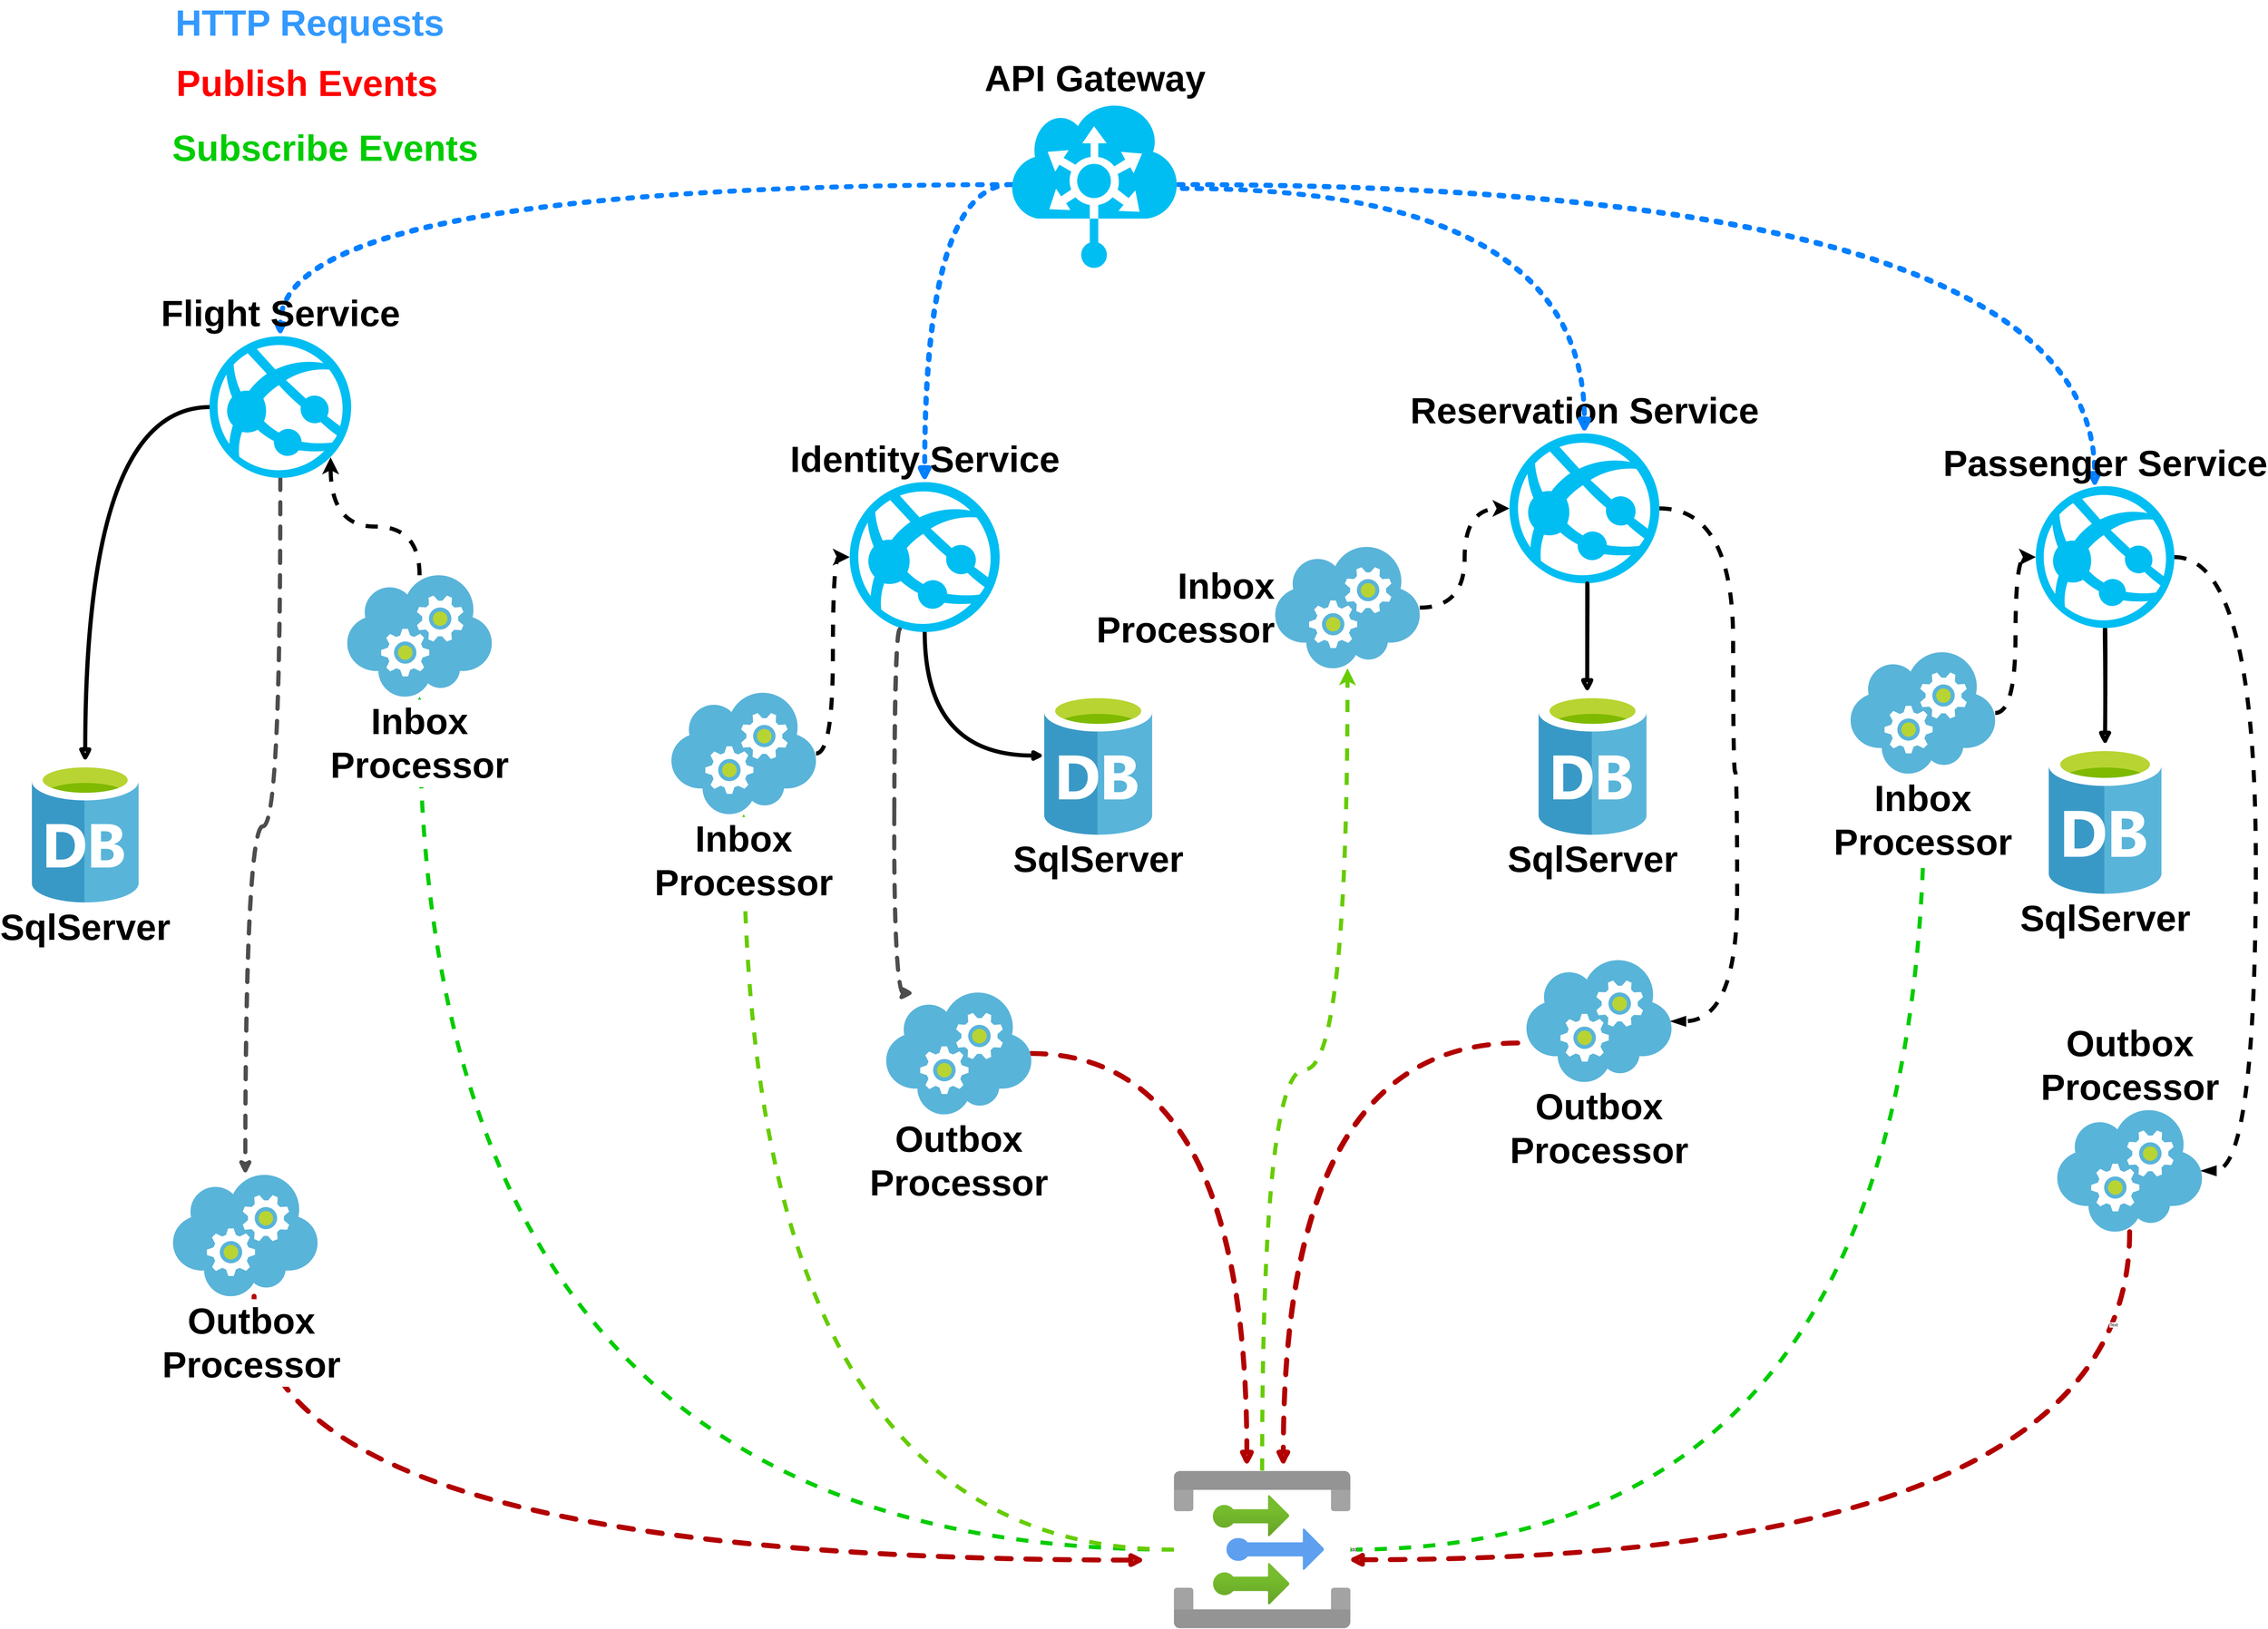 <mxfile version="16.5.1" type="device"><diagram id="C5RBs43oDa-KdzZeNtuy" name="Page-1"><mxGraphModel dx="14328" dy="9819" grid="1" gridSize="10" guides="1" tooltips="1" connect="1" arrows="1" fold="1" page="1" pageScale="1" pageWidth="827" pageHeight="1169" math="0" shadow="0"><root><mxCell id="WIyWlLk6GJQsqaUBKTNV-0"/><mxCell id="WIyWlLk6GJQsqaUBKTNV-1" parent="WIyWlLk6GJQsqaUBKTNV-0"/><mxCell id="1nXeK0NOERAo-Z2QP5AE-45" style="edgeStyle=orthogonalEdgeStyle;curved=1;rounded=0;sketch=1;orthogonalLoop=1;jettySize=auto;html=1;dashed=1;dashPattern=1 2;endArrow=block;endFill=0;strokeWidth=12;fontSize=70;fontColor=#007FFF;strokeColor=#007FFF;endSize=10;startSize=10;" parent="WIyWlLk6GJQsqaUBKTNV-1" source="xTOUjBybcAJwW80H2Uie-4" target="xTOUjBybcAJwW80H2Uie-52" edge="1"><mxGeometry relative="1" as="geometry"/></mxCell><mxCell id="1nXeK0NOERAo-Z2QP5AE-46" style="edgeStyle=orthogonalEdgeStyle;curved=1;rounded=0;sketch=1;orthogonalLoop=1;jettySize=auto;html=1;dashed=1;dashPattern=1 2;endArrow=block;endFill=0;strokeWidth=12;fontSize=70;fontColor=#007FFF;strokeColor=#007FFF;" parent="WIyWlLk6GJQsqaUBKTNV-1" source="xTOUjBybcAJwW80H2Uie-4" target="xTOUjBybcAJwW80H2Uie-69" edge="1"><mxGeometry relative="1" as="geometry"/></mxCell><mxCell id="1nXeK0NOERAo-Z2QP5AE-47" style="edgeStyle=orthogonalEdgeStyle;curved=1;rounded=0;sketch=1;orthogonalLoop=1;jettySize=auto;html=1;entryX=0.425;entryY=0.012;entryDx=0;entryDy=0;entryPerimeter=0;dashed=1;dashPattern=1 2;endArrow=block;endFill=0;strokeWidth=12;fontSize=70;fontColor=#007FFF;strokeColor=#007FFF;endSize=10;startSize=10;" parent="WIyWlLk6GJQsqaUBKTNV-1" source="xTOUjBybcAJwW80H2Uie-4" target="xTOUjBybcAJwW80H2Uie-15" edge="1"><mxGeometry relative="1" as="geometry"/></mxCell><mxCell id="xTOUjBybcAJwW80H2Uie-4" value="&lt;font style=&quot;font-size: 90px&quot;&gt;API Gateway&lt;/font&gt;" style="verticalLabelPosition=top;html=1;verticalAlign=bottom;align=center;strokeColor=none;fillColor=#00BEF2;shape=mxgraph.azure.biztalk_services;labelPosition=center;fontSize=25;fontStyle=1" parent="WIyWlLk6GJQsqaUBKTNV-1" vertex="1"><mxGeometry x="-120.65" y="-710" width="411.3" height="411.3" as="geometry"/></mxCell><mxCell id="xTOUjBybcAJwW80H2Uie-9" value="&lt;font style=&quot;font-size: 90px&quot;&gt;SqlServer&lt;/font&gt;" style="aspect=fixed;html=1;points=[];align=center;image;fontSize=50;image=img/lib/mscae/Database_General.svg;labelPosition=center;verticalLabelPosition=bottom;verticalAlign=top;fontStyle=1" parent="WIyWlLk6GJQsqaUBKTNV-1" vertex="1"><mxGeometry x="2438.9" y="880.0" width="278.2" height="366.07" as="geometry"/></mxCell><mxCell id="1nXeK0NOERAo-Z2QP5AE-18" style="edgeStyle=orthogonalEdgeStyle;curved=1;rounded=0;sketch=1;orthogonalLoop=1;jettySize=auto;html=1;endArrow=block;endFill=0;strokeColor=#000000;strokeWidth=10;endSize=10;startSize=10;" parent="WIyWlLk6GJQsqaUBKTNV-1" source="xTOUjBybcAJwW80H2Uie-15" target="xTOUjBybcAJwW80H2Uie-9" edge="1"><mxGeometry relative="1" as="geometry"/></mxCell><mxCell id="TbKGnSeiGHl6b7y3ZnJX-19" style="edgeStyle=orthogonalEdgeStyle;curved=1;rounded=0;orthogonalLoop=1;jettySize=auto;html=1;dashed=1;fontSize=50;startArrow=none;startFill=0;endArrow=blockThin;endFill=1;strokeWidth=10;endSize=10;startSize=10;" parent="WIyWlLk6GJQsqaUBKTNV-1" source="xTOUjBybcAJwW80H2Uie-15" target="xTOUjBybcAJwW80H2Uie-18" edge="1"><mxGeometry relative="1" as="geometry"><Array as="points"><mxPoint x="2950" y="415"/><mxPoint x="2950" y="1930"/></Array></mxGeometry></mxCell><mxCell id="xTOUjBybcAJwW80H2Uie-15" value="&lt;font&gt;&lt;font style=&quot;font-size: 90px&quot;&gt;Passenger Service&lt;/font&gt;&lt;br style=&quot;font-size: 60px&quot;&gt;&lt;/font&gt;" style="verticalLabelPosition=top;html=1;verticalAlign=bottom;align=center;strokeColor=none;fillColor=#00BEF2;shape=mxgraph.azure.azure_website;pointerEvents=1;fontSize=60;fontStyle=1;labelPosition=center;" parent="WIyWlLk6GJQsqaUBKTNV-1" vertex="1"><mxGeometry x="2407" y="240" width="342" height="350.2" as="geometry"/></mxCell><mxCell id="xTOUjBybcAJwW80H2Uie-47" value="SqlServer" style="aspect=fixed;html=1;points=[];align=center;image;fontSize=90;image=img/lib/mscae/Database_General.svg;labelPosition=center;verticalLabelPosition=bottom;verticalAlign=top;fontStyle=1" parent="WIyWlLk6GJQsqaUBKTNV-1" vertex="1"><mxGeometry x="-40" y="750" width="266.35" height="350.48" as="geometry"/></mxCell><mxCell id="1nXeK0NOERAo-Z2QP5AE-16" style="edgeStyle=orthogonalEdgeStyle;curved=1;rounded=0;sketch=1;orthogonalLoop=1;jettySize=auto;html=1;endArrow=block;endFill=0;strokeColor=#000000;strokeWidth=10;" parent="WIyWlLk6GJQsqaUBKTNV-1" source="xTOUjBybcAJwW80H2Uie-52" target="xTOUjBybcAJwW80H2Uie-47" edge="1"><mxGeometry relative="1" as="geometry"><Array as="points"><mxPoint x="100" y="905"/><mxPoint x="263" y="905"/></Array></mxGeometry></mxCell><mxCell id="xTOUjBybcAJwW80H2Uie-52" value="&lt;b&gt;&lt;font&gt;&lt;font style=&quot;font-size: 90px&quot;&gt;Identity Service&lt;/font&gt;&lt;br style=&quot;font-size: 60px&quot;&gt;&lt;/font&gt;&lt;/b&gt;" style="verticalLabelPosition=top;html=1;verticalAlign=bottom;align=center;strokeColor=none;fillColor=#00BEF2;shape=mxgraph.azure.azure_website;pointerEvents=1;fontSize=60;labelPosition=center;" parent="WIyWlLk6GJQsqaUBKTNV-1" vertex="1"><mxGeometry x="-520" y="230.1" width="370" height="370" as="geometry"/></mxCell><mxCell id="xTOUjBybcAJwW80H2Uie-64" value="&lt;font style=&quot;font-size: 90px&quot;&gt;SqlServer&lt;/font&gt;" style="aspect=fixed;html=1;points=[];align=center;image;fontSize=18;image=img/lib/mscae/Database_General.svg;labelPosition=center;verticalLabelPosition=bottom;verticalAlign=top;fontStyle=1" parent="WIyWlLk6GJQsqaUBKTNV-1" vertex="1"><mxGeometry x="-2538.4" y="921.0" width="263.4" height="346.59" as="geometry"/></mxCell><mxCell id="1nXeK0NOERAo-Z2QP5AE-14" style="edgeStyle=orthogonalEdgeStyle;curved=1;rounded=0;sketch=1;orthogonalLoop=1;jettySize=auto;html=1;endArrow=block;endFill=0;strokeColor=#000000;strokeWidth=10;endSize=10;startSize=10;" parent="WIyWlLk6GJQsqaUBKTNV-1" source="xTOUjBybcAJwW80H2Uie-69" target="xTOUjBybcAJwW80H2Uie-64" edge="1"><mxGeometry relative="1" as="geometry"/></mxCell><mxCell id="1nXeK0NOERAo-Z2QP5AE-66" style="edgeStyle=orthogonalEdgeStyle;curved=1;sketch=1;orthogonalLoop=1;jettySize=auto;html=1;dashed=1;startArrow=none;startFill=0;endArrow=classic;endFill=1;strokeColor=#4D4D4D;strokeWidth=10;fontSize=50;fontColor=#333333;endSize=10;startSize=10;" parent="WIyWlLk6GJQsqaUBKTNV-1" source="xTOUjBybcAJwW80H2Uie-69" target="xTOUjBybcAJwW80H2Uie-72" edge="1"><mxGeometry relative="1" as="geometry"/></mxCell><mxCell id="1nXeK0NOERAo-Z2QP5AE-34" style="edgeStyle=orthogonalEdgeStyle;curved=1;rounded=0;sketch=1;orthogonalLoop=1;jettySize=auto;html=1;entryX=-0.002;entryY=0.502;entryDx=0;entryDy=0;entryPerimeter=0;endArrow=block;endFill=0;strokeColor=#B20000;strokeWidth=12;fillColor=#e51400;dashed=1;endSize=10;startSize=10;" parent="WIyWlLk6GJQsqaUBKTNV-1" source="xTOUjBybcAJwW80H2Uie-72" edge="1"><mxGeometry relative="1" as="geometry"><Array as="points"><mxPoint x="-1990" y="2891"/></Array><mxPoint x="209.0" y="2890.92" as="targetPoint"/></mxGeometry></mxCell><mxCell id="xTOUjBybcAJwW80H2Uie-72" value="&lt;b style=&quot;font-size: 90px&quot;&gt;&lt;font style=&quot;font-size: 90px&quot;&gt;Outbox &lt;br&gt;Processor&lt;/font&gt;&lt;/b&gt;" style="aspect=fixed;html=1;points=[];align=center;image;fontSize=18;image=img/lib/mscae/Cloud_Services_Classic.svg;labelPosition=center;verticalLabelPosition=bottom;verticalAlign=top;spacingLeft=30;" parent="WIyWlLk6GJQsqaUBKTNV-1" vertex="1"><mxGeometry x="-2190" y="1940" width="356.75" height="299.65" as="geometry"/></mxCell><mxCell id="xTOUjBybcAJwW80H2Uie-113" value="&lt;font style=&quot;font-size: 90px;&quot; color=&quot;#ff0000&quot;&gt;Publish Events&lt;br style=&quot;font-size: 90px;&quot;&gt;&lt;/font&gt;" style="text;html=1;align=center;verticalAlign=middle;resizable=0;points=[];autosize=1;fontSize=90;fontStyle=1" parent="WIyWlLk6GJQsqaUBKTNV-1" vertex="1"><mxGeometry x="-2190" y="-810" width="660" height="110" as="geometry"/></mxCell><mxCell id="1nXeK0NOERAo-Z2QP5AE-32" style="edgeStyle=orthogonalEdgeStyle;curved=1;rounded=0;sketch=1;orthogonalLoop=1;jettySize=auto;html=1;dashed=1;endArrow=block;endFill=0;strokeColor=#B20000;strokeWidth=12;fillColor=#e51400;endSize=10;startSize=10;" parent="WIyWlLk6GJQsqaUBKTNV-1" source="xTOUjBybcAJwW80H2Uie-55" edge="1"><mxGeometry relative="1" as="geometry"><mxPoint x="460" y="2660" as="targetPoint"/></mxGeometry></mxCell><mxCell id="1nXeK0NOERAo-Z2QP5AE-65" style="edgeStyle=orthogonalEdgeStyle;curved=1;sketch=1;orthogonalLoop=1;jettySize=auto;html=1;entryX=0.335;entryY=0.981;entryDx=0;entryDy=0;entryPerimeter=0;dashed=1;startArrow=classic;startFill=1;endArrow=none;endFill=0;strokeColor=#4D4D4D;strokeWidth=10;fontSize=50;fontColor=#333333;exitX=0.192;exitY=0.004;exitDx=0;exitDy=0;exitPerimeter=0;endSize=10;startSize=10;" parent="WIyWlLk6GJQsqaUBKTNV-1" source="xTOUjBybcAJwW80H2Uie-55" target="xTOUjBybcAJwW80H2Uie-52" edge="1"><mxGeometry relative="1" as="geometry"><Array as="points"><mxPoint x="-410" y="1491"/><mxPoint x="-410" y="593"/></Array></mxGeometry></mxCell><mxCell id="xTOUjBybcAJwW80H2Uie-55" value="&lt;b style=&quot;font-size: 90px&quot;&gt;&lt;font style=&quot;font-size: 90px&quot;&gt;Outbox &lt;br&gt;Processor&lt;/font&gt;&lt;/b&gt;" style="aspect=fixed;html=1;points=[];align=center;image;fontSize=50;image=img/lib/mscae/Cloud_Services_Classic.svg;labelPosition=center;verticalLabelPosition=bottom;verticalAlign=top;spacingRight=30;spacingLeft=30;" parent="WIyWlLk6GJQsqaUBKTNV-1" vertex="1"><mxGeometry x="-430" y="1490" width="358.1" height="300.79" as="geometry"/></mxCell><mxCell id="1nXeK0NOERAo-Z2QP5AE-33" style="edgeStyle=orthogonalEdgeStyle;curved=1;rounded=0;sketch=1;orthogonalLoop=1;jettySize=auto;html=1;dashed=1;endArrow=block;endFill=0;strokeColor=#B20000;strokeWidth=12;fillColor=#e51400;endSize=10;startSize=10;" parent="WIyWlLk6GJQsqaUBKTNV-1" source="xTOUjBybcAJwW80H2Uie-18" edge="1"><mxGeometry relative="1" as="geometry"><Array as="points"><mxPoint x="2639" y="2890"/></Array><mxPoint x="710" y="2890" as="targetPoint"/></mxGeometry></mxCell><mxCell id="1nXeK0NOERAo-Z2QP5AE-35" value="Text" style="edgeLabel;html=1;align=center;verticalAlign=middle;resizable=0;points=[];" parent="1nXeK0NOERAo-Z2QP5AE-33" vertex="1" connectable="0"><mxGeometry x="-0.833" y="-40" relative="1" as="geometry"><mxPoint y="1" as="offset"/></mxGeometry></mxCell><mxCell id="xTOUjBybcAJwW80H2Uie-18" value="&lt;b style=&quot;font-size: 90px&quot;&gt;&lt;font style=&quot;font-size: 90px&quot;&gt;Outbox &lt;br&gt;Processor&lt;/font&gt;&lt;/b&gt;" style="aspect=fixed;html=1;points=[];align=center;image;fontSize=50;image=img/lib/mscae/Cloud_Services_Classic.svg;labelPosition=center;verticalLabelPosition=top;verticalAlign=bottom;" parent="WIyWlLk6GJQsqaUBKTNV-1" vertex="1"><mxGeometry x="2460" y="1780.2" width="357.16" height="300" as="geometry"/></mxCell><mxCell id="xTOUjBybcAJwW80H2Uie-69" value="&lt;font&gt;&lt;font style=&quot;font-size: 90px&quot;&gt;Flight Service&lt;/font&gt;&lt;br&gt;&lt;/font&gt;" style="verticalLabelPosition=top;html=1;verticalAlign=bottom;align=center;strokeColor=none;fillColor=#00BEF2;shape=mxgraph.azure.azure_website;pointerEvents=1;fontSize=50;fontStyle=1;labelPosition=center;" parent="WIyWlLk6GJQsqaUBKTNV-1" vertex="1"><mxGeometry x="-2100" y="-130" width="349.6" height="349.6" as="geometry"/></mxCell><mxCell id="TbKGnSeiGHl6b7y3ZnJX-17" style="edgeStyle=orthogonalEdgeStyle;curved=1;rounded=0;orthogonalLoop=1;jettySize=auto;html=1;dashed=1;fontStyle=0;fontSize=50;startArrow=none;startFill=0;strokeWidth=10;endArrow=blockThin;endFill=1;endSize=10;startSize=10;" parent="WIyWlLk6GJQsqaUBKTNV-1" source="TbKGnSeiGHl6b7y3ZnJX-4" target="TbKGnSeiGHl6b7y3ZnJX-6" edge="1"><mxGeometry relative="1" as="geometry"><Array as="points"><mxPoint x="1660" y="295"/><mxPoint x="1660" y="945"/><mxPoint x="1670" y="945"/><mxPoint x="1670" y="1561"/></Array></mxGeometry></mxCell><mxCell id="TbKGnSeiGHl6b7y3ZnJX-4" value="&lt;b&gt;&lt;font&gt;&lt;font style=&quot;font-size: 90px&quot;&gt;Reservation Service&lt;/font&gt;&lt;br style=&quot;font-size: 60px&quot;&gt;&lt;/font&gt;&lt;/b&gt;" style="verticalLabelPosition=top;html=1;verticalAlign=bottom;align=center;strokeColor=none;fillColor=#00BEF2;shape=mxgraph.azure.azure_website;pointerEvents=1;fontSize=60;labelPosition=center;" parent="WIyWlLk6GJQsqaUBKTNV-1" vertex="1"><mxGeometry x="1108.1" y="110" width="370" height="370" as="geometry"/></mxCell><mxCell id="TbKGnSeiGHl6b7y3ZnJX-5" value="&lt;font style=&quot;font-size: 90px&quot;&gt;SqlServer&lt;/font&gt;" style="aspect=fixed;html=1;points=[];align=center;image;fontSize=50;image=img/lib/mscae/Database_General.svg;labelPosition=center;verticalLabelPosition=bottom;verticalAlign=top;fontStyle=1" parent="WIyWlLk6GJQsqaUBKTNV-1" vertex="1"><mxGeometry x="1180" y="750" width="266.35" height="350.48" as="geometry"/></mxCell><mxCell id="TbKGnSeiGHl6b7y3ZnJX-6" value="&lt;b style=&quot;font-size: 90px&quot;&gt;&lt;font style=&quot;font-size: 90px&quot;&gt;Outbox &lt;br&gt;Processor&lt;/font&gt;&lt;/b&gt;" style="aspect=fixed;html=1;points=[];align=center;image;fontSize=50;image=img/lib/mscae/Cloud_Services_Classic.svg;labelPosition=center;verticalLabelPosition=bottom;verticalAlign=top;spacingRight=30;spacingLeft=30;" parent="WIyWlLk6GJQsqaUBKTNV-1" vertex="1"><mxGeometry x="1150" y="1410" width="358.1" height="300.79" as="geometry"/></mxCell><mxCell id="TbKGnSeiGHl6b7y3ZnJX-10" style="edgeStyle=orthogonalEdgeStyle;curved=1;rounded=0;sketch=1;orthogonalLoop=1;jettySize=auto;html=1;entryX=0.5;entryY=0;entryDx=0;entryDy=0;entryPerimeter=0;dashed=1;dashPattern=1 2;endArrow=block;endFill=0;strokeWidth=12;fontSize=70;fontColor=#007FFF;strokeColor=#007FFF;endSize=10;startSize=10;" parent="WIyWlLk6GJQsqaUBKTNV-1" target="TbKGnSeiGHl6b7y3ZnJX-4" edge="1"><mxGeometry relative="1" as="geometry"><mxPoint x="300.65" y="-494.667" as="sourcePoint"/><mxPoint x="2562.35" y="254.202" as="targetPoint"/></mxGeometry></mxCell><mxCell id="TbKGnSeiGHl6b7y3ZnJX-12" style="edgeStyle=orthogonalEdgeStyle;curved=1;rounded=0;sketch=1;orthogonalLoop=1;jettySize=auto;html=1;endArrow=block;endFill=0;strokeColor=#000000;strokeWidth=10;endSize=10;startSize=10;" parent="WIyWlLk6GJQsqaUBKTNV-1" target="TbKGnSeiGHl6b7y3ZnJX-5" edge="1"><mxGeometry relative="1" as="geometry"><Array as="points"><mxPoint x="1300" y="785"/><mxPoint x="1383" y="785"/></Array><mxPoint x="1300.003" y="480.0" as="sourcePoint"/><mxPoint x="1594.67" y="785.233" as="targetPoint"/></mxGeometry></mxCell><mxCell id="TbKGnSeiGHl6b7y3ZnJX-14" style="edgeStyle=orthogonalEdgeStyle;curved=1;rounded=0;sketch=1;orthogonalLoop=1;jettySize=auto;html=1;dashed=1;endArrow=block;endFill=0;strokeColor=#B20000;strokeWidth=12;fillColor=#e51400;exitX=-0.06;exitY=0.68;exitDx=0;exitDy=0;exitPerimeter=0;endSize=10;startSize=10;" parent="WIyWlLk6GJQsqaUBKTNV-1" source="TbKGnSeiGHl6b7y3ZnJX-6" edge="1"><mxGeometry relative="1" as="geometry"><mxPoint x="1090" y="1830" as="sourcePoint"/><mxPoint x="550" y="2660" as="targetPoint"/></mxGeometry></mxCell><mxCell id="XuDySXs3yFqNSm0cURJB-13" style="edgeStyle=orthogonalEdgeStyle;curved=1;rounded=0;orthogonalLoop=1;jettySize=auto;html=1;dashed=1;labelBackgroundColor=#FFFFFF;fontColor=#1A1A1A;endSize=10;strokeColor=#00CC00;strokeWidth=10;startSize=10;" parent="WIyWlLk6GJQsqaUBKTNV-1" source="TbKGnSeiGHl6b7y3ZnJX-20" target="XuDySXs3yFqNSm0cURJB-0" edge="1"><mxGeometry relative="1" as="geometry"/></mxCell><mxCell id="XuDySXs3yFqNSm0cURJB-14" style="edgeStyle=orthogonalEdgeStyle;curved=1;rounded=0;orthogonalLoop=1;jettySize=auto;html=1;entryX=0.51;entryY=1.071;entryDx=0;entryDy=0;entryPerimeter=0;dashed=1;labelBackgroundColor=#FFFFFF;fontColor=#1A1A1A;endSize=10;strokeColor=#00CC00;strokeWidth=10;startSize=10;" parent="WIyWlLk6GJQsqaUBKTNV-1" source="TbKGnSeiGHl6b7y3ZnJX-20" target="XuDySXs3yFqNSm0cURJB-2" edge="1"><mxGeometry relative="1" as="geometry"/></mxCell><mxCell id="XuDySXs3yFqNSm0cURJB-22" style="edgeStyle=orthogonalEdgeStyle;curved=1;rounded=0;orthogonalLoop=1;jettySize=auto;html=1;dashed=1;labelBackgroundColor=default;labelBorderColor=none;fontColor=default;startSize=10;endSize=10;strokeColor=#66CC00;strokeWidth=10;" parent="WIyWlLk6GJQsqaUBKTNV-1" source="TbKGnSeiGHl6b7y3ZnJX-20" target="XuDySXs3yFqNSm0cURJB-1" edge="1"><mxGeometry relative="1" as="geometry"/></mxCell><mxCell id="XuDySXs3yFqNSm0cURJB-23" style="edgeStyle=orthogonalEdgeStyle;curved=1;rounded=0;orthogonalLoop=1;jettySize=auto;html=1;dashed=1;labelBackgroundColor=default;labelBorderColor=none;fontColor=#66CC00;startSize=10;endSize=10;strokeColor=#66CC00;strokeWidth=10;" parent="WIyWlLk6GJQsqaUBKTNV-1" source="TbKGnSeiGHl6b7y3ZnJX-20" target="XuDySXs3yFqNSm0cURJB-3" edge="1"><mxGeometry relative="1" as="geometry"/></mxCell><mxCell id="TbKGnSeiGHl6b7y3ZnJX-20" value="dd" style="aspect=fixed;html=1;points=[];align=left;image;fontSize=12;image=img/lib/azure2/integration/Event_Grid_Topics.svg;labelBorderColor=none;labelPosition=right;verticalLabelPosition=middle;verticalAlign=middle;" parent="WIyWlLk6GJQsqaUBKTNV-1" vertex="1"><mxGeometry x="280" y="2670" width="435.5" height="390" as="geometry"/></mxCell><mxCell id="TbKGnSeiGHl6b7y3ZnJX-31" value="&lt;font style=&quot;font-size: 90px;&quot; color=&quot;#3399ff&quot;&gt;HTTP Requests&lt;br style=&quot;font-size: 90px;&quot;&gt;&lt;br style=&quot;font-size: 90px;&quot;&gt;&lt;/font&gt;" style="text;html=1;align=center;verticalAlign=middle;resizable=0;points=[];autosize=1;fontSize=90;fontColor=#00CC00;fontStyle=1" parent="WIyWlLk6GJQsqaUBKTNV-1" vertex="1"><mxGeometry x="-2193" y="-960" width="680" height="220" as="geometry"/></mxCell><mxCell id="XuDySXs3yFqNSm0cURJB-20" style="edgeStyle=orthogonalEdgeStyle;curved=1;rounded=0;orthogonalLoop=1;jettySize=auto;html=1;entryX=0.855;entryY=0.855;entryDx=0;entryDy=0;entryPerimeter=0;dashed=1;labelBackgroundColor=#FFFFFF;fontColor=#1A1A1A;startSize=10;endSize=10;strokeColor=#000000;strokeWidth=10;" parent="WIyWlLk6GJQsqaUBKTNV-1" source="XuDySXs3yFqNSm0cURJB-0" target="xTOUjBybcAJwW80H2Uie-69" edge="1"><mxGeometry relative="1" as="geometry"/></mxCell><mxCell id="XuDySXs3yFqNSm0cURJB-0" value="&lt;b style=&quot;font-size: 90px;&quot;&gt;&lt;font style=&quot;font-size: 90px;&quot;&gt;Inbox &lt;br style=&quot;font-size: 90px;&quot;&gt;Processor&lt;/font&gt;&lt;/b&gt;" style="aspect=fixed;html=1;points=[];align=center;image;fontSize=90;image=img/lib/mscae/Cloud_Services_Classic.svg;labelPosition=center;verticalLabelPosition=bottom;verticalAlign=top;fontColor=default;labelBackgroundColor=default;labelBorderColor=none;" parent="WIyWlLk6GJQsqaUBKTNV-1" vertex="1"><mxGeometry x="-1760" y="460" width="356.75" height="299.65" as="geometry"/></mxCell><mxCell id="XuDySXs3yFqNSm0cURJB-9" style="edgeStyle=orthogonalEdgeStyle;curved=1;rounded=0;orthogonalLoop=1;jettySize=auto;html=1;dashed=1;fontColor=default;endSize=10;strokeWidth=10;startSize=10;" parent="WIyWlLk6GJQsqaUBKTNV-1" source="XuDySXs3yFqNSm0cURJB-1" target="TbKGnSeiGHl6b7y3ZnJX-4" edge="1"><mxGeometry relative="1" as="geometry"/></mxCell><mxCell id="XuDySXs3yFqNSm0cURJB-1" value="&lt;b style=&quot;font-size: 90px;&quot;&gt;&lt;font style=&quot;font-size: 90px;&quot;&gt;Inbox &lt;br style=&quot;font-size: 90px;&quot;&gt;Processor&lt;/font&gt;&lt;/b&gt;" style="aspect=fixed;html=1;points=[];align=right;image;fontSize=90;image=img/lib/mscae/Cloud_Services_Classic.svg;labelPosition=left;verticalLabelPosition=middle;verticalAlign=middle;" parent="WIyWlLk6GJQsqaUBKTNV-1" vertex="1"><mxGeometry x="530.0" y="390.0" width="356.75" height="299.65" as="geometry"/></mxCell><mxCell id="XuDySXs3yFqNSm0cURJB-10" style="edgeStyle=orthogonalEdgeStyle;curved=1;rounded=0;orthogonalLoop=1;jettySize=auto;html=1;entryX=0;entryY=0.5;entryDx=0;entryDy=0;entryPerimeter=0;dashed=1;fontColor=default;endSize=10;strokeWidth=10;startSize=10;" parent="WIyWlLk6GJQsqaUBKTNV-1" source="XuDySXs3yFqNSm0cURJB-2" target="xTOUjBybcAJwW80H2Uie-15" edge="1"><mxGeometry relative="1" as="geometry"/></mxCell><mxCell id="XuDySXs3yFqNSm0cURJB-2" value="&lt;b style=&quot;font-size: 90px;&quot;&gt;&lt;font style=&quot;font-size: 90px;&quot;&gt;Inbox &lt;br style=&quot;font-size: 90px;&quot;&gt;Processor&lt;/font&gt;&lt;/b&gt;" style="aspect=fixed;html=1;points=[];align=center;image;fontSize=90;image=img/lib/mscae/Cloud_Services_Classic.svg;labelPosition=center;verticalLabelPosition=bottom;verticalAlign=top;" parent="WIyWlLk6GJQsqaUBKTNV-1" vertex="1"><mxGeometry x="1950" y="650" width="356.75" height="299.65" as="geometry"/></mxCell><mxCell id="XuDySXs3yFqNSm0cURJB-8" style="edgeStyle=orthogonalEdgeStyle;curved=1;rounded=0;orthogonalLoop=1;jettySize=auto;html=1;entryX=0;entryY=0.5;entryDx=0;entryDy=0;entryPerimeter=0;dashed=1;fontColor=default;endSize=10;strokeWidth=10;startSize=10;" parent="WIyWlLk6GJQsqaUBKTNV-1" source="XuDySXs3yFqNSm0cURJB-3" target="xTOUjBybcAJwW80H2Uie-52" edge="1"><mxGeometry relative="1" as="geometry"/></mxCell><mxCell id="XuDySXs3yFqNSm0cURJB-3" value="&lt;b style=&quot;font-size: 90px;&quot;&gt;&lt;font style=&quot;font-size: 90px;&quot;&gt;Inbox &lt;br style=&quot;font-size: 90px;&quot;&gt;Processor&lt;/font&gt;&lt;/b&gt;" style="aspect=fixed;html=1;points=[];align=center;image;fontSize=90;image=img/lib/mscae/Cloud_Services_Classic.svg;labelPosition=center;verticalLabelPosition=bottom;verticalAlign=top;" parent="WIyWlLk6GJQsqaUBKTNV-1" vertex="1"><mxGeometry x="-960" y="750.0" width="356.75" height="299.65" as="geometry"/></mxCell><mxCell id="XuDySXs3yFqNSm0cURJB-15" value="&lt;font style=&quot;font-size: 90px;&quot;&gt;Subscribe Events&lt;/font&gt;" style="text;html=1;align=center;verticalAlign=middle;resizable=0;points=[];autosize=1;fontSize=90;fontColor=#00CC00;fontStyle=1" parent="WIyWlLk6GJQsqaUBKTNV-1" vertex="1"><mxGeometry x="-2200" y="-650" width="770" height="110" as="geometry"/></mxCell></root></mxGraphModel></diagram></mxfile>
